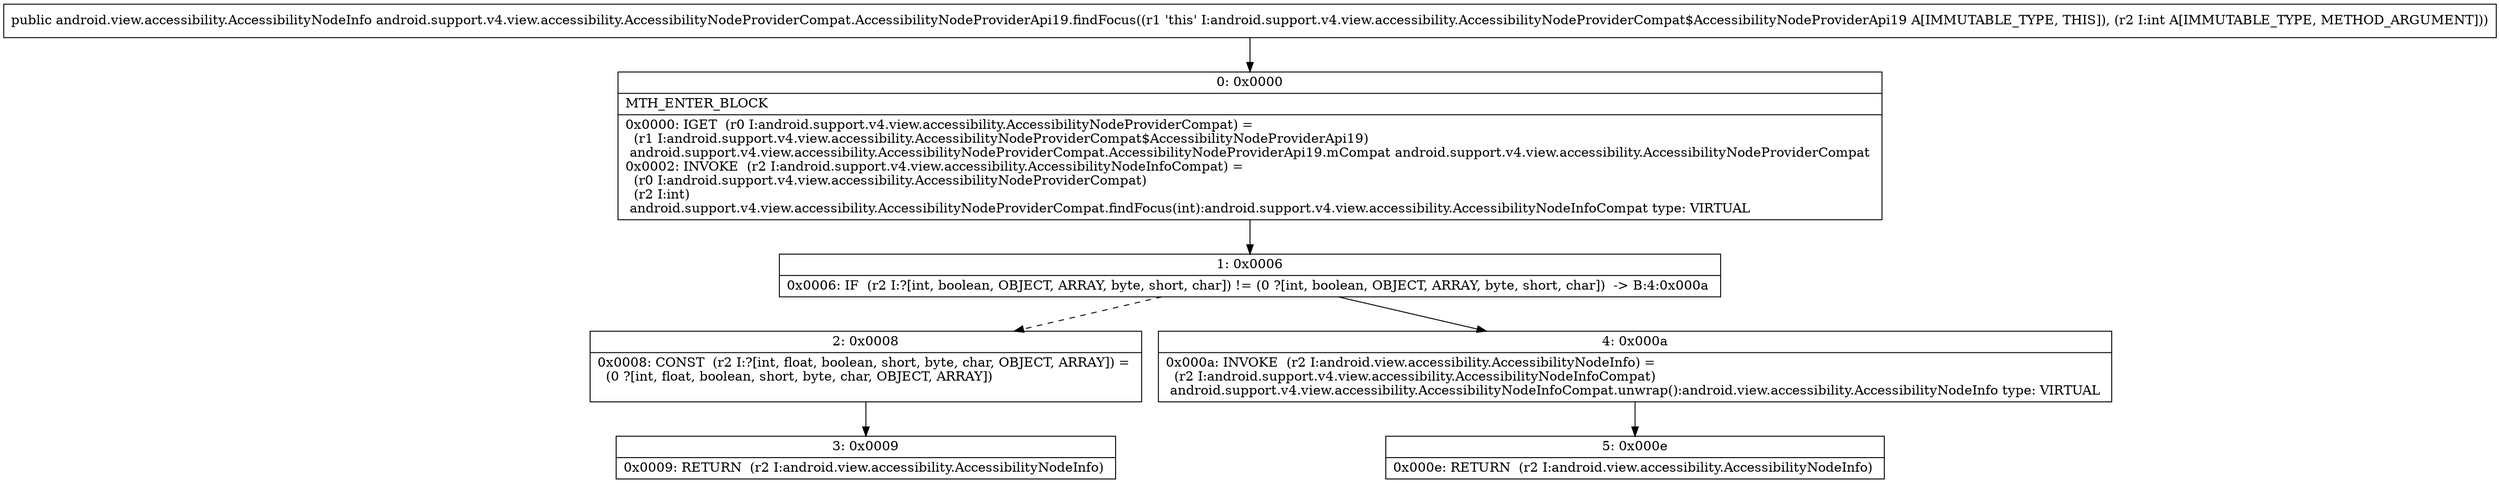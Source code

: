 digraph "CFG forandroid.support.v4.view.accessibility.AccessibilityNodeProviderCompat.AccessibilityNodeProviderApi19.findFocus(I)Landroid\/view\/accessibility\/AccessibilityNodeInfo;" {
Node_0 [shape=record,label="{0\:\ 0x0000|MTH_ENTER_BLOCK\l|0x0000: IGET  (r0 I:android.support.v4.view.accessibility.AccessibilityNodeProviderCompat) = \l  (r1 I:android.support.v4.view.accessibility.AccessibilityNodeProviderCompat$AccessibilityNodeProviderApi19)\l android.support.v4.view.accessibility.AccessibilityNodeProviderCompat.AccessibilityNodeProviderApi19.mCompat android.support.v4.view.accessibility.AccessibilityNodeProviderCompat \l0x0002: INVOKE  (r2 I:android.support.v4.view.accessibility.AccessibilityNodeInfoCompat) = \l  (r0 I:android.support.v4.view.accessibility.AccessibilityNodeProviderCompat)\l  (r2 I:int)\l android.support.v4.view.accessibility.AccessibilityNodeProviderCompat.findFocus(int):android.support.v4.view.accessibility.AccessibilityNodeInfoCompat type: VIRTUAL \l}"];
Node_1 [shape=record,label="{1\:\ 0x0006|0x0006: IF  (r2 I:?[int, boolean, OBJECT, ARRAY, byte, short, char]) != (0 ?[int, boolean, OBJECT, ARRAY, byte, short, char])  \-\> B:4:0x000a \l}"];
Node_2 [shape=record,label="{2\:\ 0x0008|0x0008: CONST  (r2 I:?[int, float, boolean, short, byte, char, OBJECT, ARRAY]) = \l  (0 ?[int, float, boolean, short, byte, char, OBJECT, ARRAY])\l \l}"];
Node_3 [shape=record,label="{3\:\ 0x0009|0x0009: RETURN  (r2 I:android.view.accessibility.AccessibilityNodeInfo) \l}"];
Node_4 [shape=record,label="{4\:\ 0x000a|0x000a: INVOKE  (r2 I:android.view.accessibility.AccessibilityNodeInfo) = \l  (r2 I:android.support.v4.view.accessibility.AccessibilityNodeInfoCompat)\l android.support.v4.view.accessibility.AccessibilityNodeInfoCompat.unwrap():android.view.accessibility.AccessibilityNodeInfo type: VIRTUAL \l}"];
Node_5 [shape=record,label="{5\:\ 0x000e|0x000e: RETURN  (r2 I:android.view.accessibility.AccessibilityNodeInfo) \l}"];
MethodNode[shape=record,label="{public android.view.accessibility.AccessibilityNodeInfo android.support.v4.view.accessibility.AccessibilityNodeProviderCompat.AccessibilityNodeProviderApi19.findFocus((r1 'this' I:android.support.v4.view.accessibility.AccessibilityNodeProviderCompat$AccessibilityNodeProviderApi19 A[IMMUTABLE_TYPE, THIS]), (r2 I:int A[IMMUTABLE_TYPE, METHOD_ARGUMENT])) }"];
MethodNode -> Node_0;
Node_0 -> Node_1;
Node_1 -> Node_2[style=dashed];
Node_1 -> Node_4;
Node_2 -> Node_3;
Node_4 -> Node_5;
}

